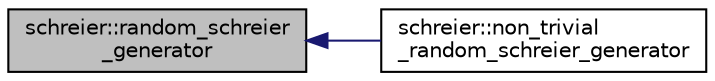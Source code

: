 digraph "schreier::random_schreier_generator"
{
  edge [fontname="Helvetica",fontsize="10",labelfontname="Helvetica",labelfontsize="10"];
  node [fontname="Helvetica",fontsize="10",shape=record];
  rankdir="LR";
  Node5054 [label="schreier::random_schreier\l_generator",height=0.2,width=0.4,color="black", fillcolor="grey75", style="filled", fontcolor="black"];
  Node5054 -> Node5055 [dir="back",color="midnightblue",fontsize="10",style="solid",fontname="Helvetica"];
  Node5055 [label="schreier::non_trivial\l_random_schreier_generator",height=0.2,width=0.4,color="black", fillcolor="white", style="filled",URL="$d3/dd6/classschreier.html#a9077ff6a0c61629d6e73aeb56b39a6a0"];
}
